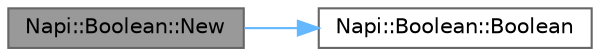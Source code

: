 digraph "Napi::Boolean::New"
{
 // LATEX_PDF_SIZE
  bgcolor="transparent";
  edge [fontname=Helvetica,fontsize=10,labelfontname=Helvetica,labelfontsize=10];
  node [fontname=Helvetica,fontsize=10,shape=box,height=0.2,width=0.4];
  rankdir="LR";
  Node1 [id="Node000001",label="Napi::Boolean::New",height=0.2,width=0.4,color="gray40", fillcolor="grey60", style="filled", fontcolor="black",tooltip=" "];
  Node1 -> Node2 [id="edge3_Node000001_Node000002",color="steelblue1",style="solid",tooltip=" "];
  Node2 [id="Node000002",label="Napi::Boolean::Boolean",height=0.2,width=0.4,color="grey40", fillcolor="white", style="filled",URL="$class_napi_1_1_boolean.html#a2254a76ddca4af43f0cfdff2e1a532bb",tooltip="Creates a new empty Boolean instance."];
}

